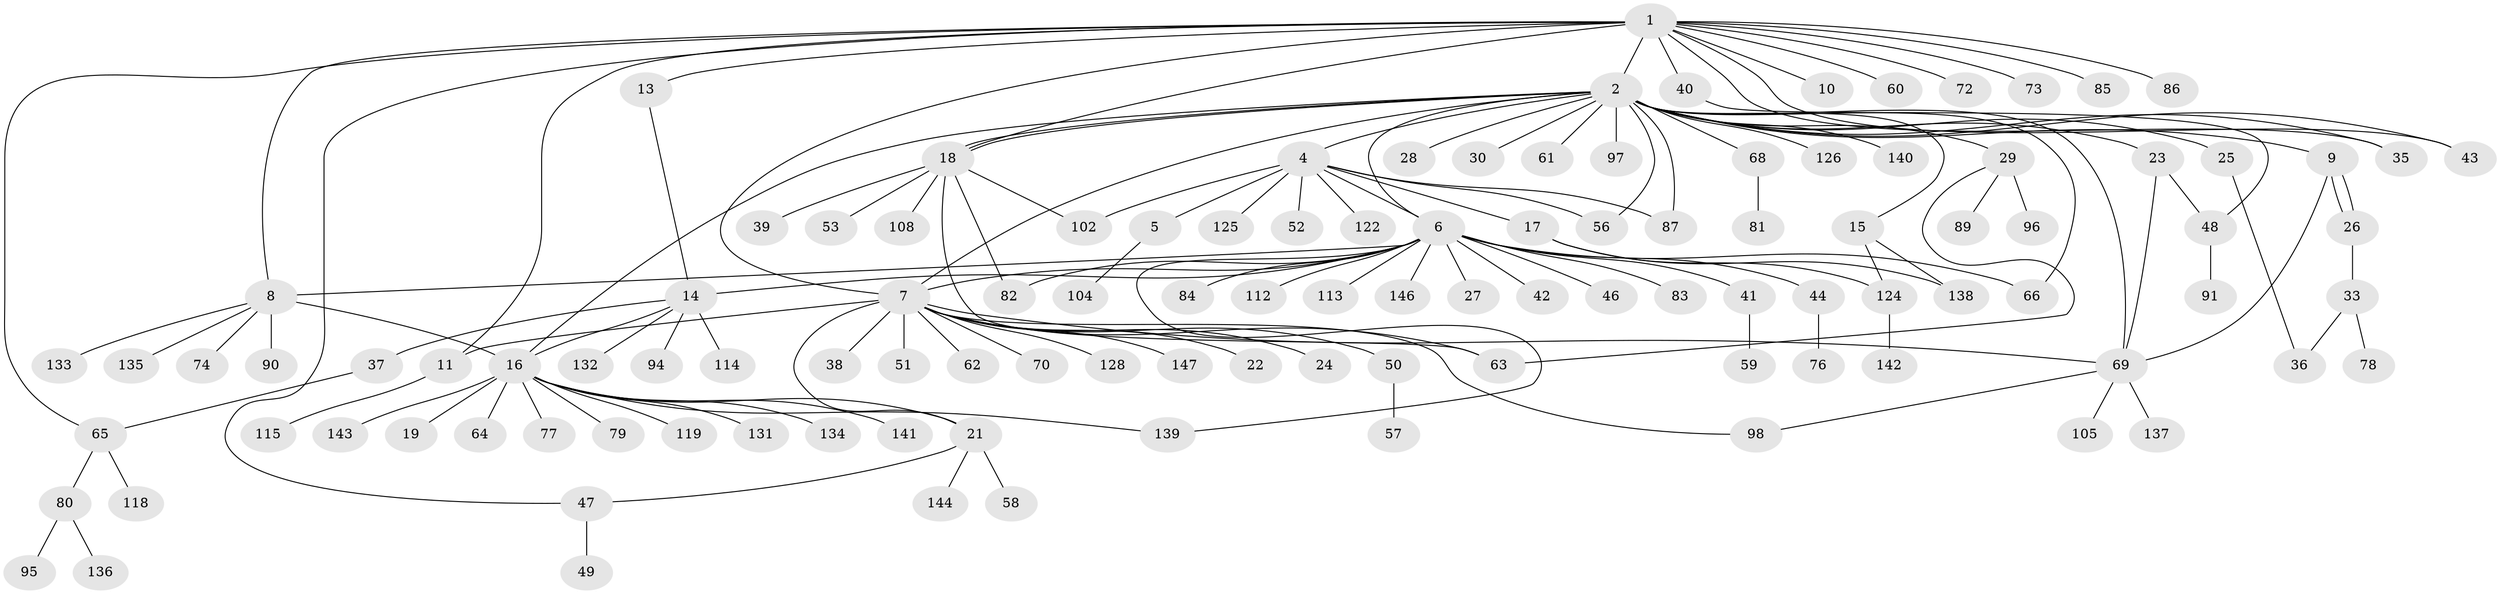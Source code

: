 // original degree distribution, {19: 0.006756756756756757, 22: 0.006756756756756757, 9: 0.006756756756756757, 7: 0.033783783783783786, 2: 0.19594594594594594, 18: 0.006756756756756757, 13: 0.013513513513513514, 4: 0.04054054054054054, 1: 0.5540540540540541, 6: 0.013513513513513514, 10: 0.006756756756756757, 3: 0.10135135135135136, 5: 0.013513513513513514}
// Generated by graph-tools (version 1.1) at 2025/11/02/27/25 16:11:14]
// undirected, 114 vertices, 145 edges
graph export_dot {
graph [start="1"]
  node [color=gray90,style=filled];
  1 [super="+34"];
  2 [super="+3"];
  4 [super="+75"];
  5;
  6 [super="+12"];
  7 [super="+20"];
  8 [super="+107"];
  9;
  10;
  11 [super="+55"];
  13;
  14;
  15 [super="+67"];
  16 [super="+31"];
  17 [super="+93"];
  18 [super="+106"];
  19 [super="+120"];
  21 [super="+32"];
  22 [super="+88"];
  23;
  24;
  25 [super="+99"];
  26;
  27 [super="+92"];
  28;
  29 [super="+130"];
  30;
  33 [super="+71"];
  35 [super="+54"];
  36 [super="+101"];
  37 [super="+100"];
  38 [super="+45"];
  39 [super="+116"];
  40;
  41;
  42;
  43;
  44;
  46;
  47;
  48 [super="+129"];
  49 [super="+110"];
  50 [super="+109"];
  51;
  52;
  53;
  56;
  57;
  58;
  59;
  60;
  61;
  62;
  63;
  64;
  65 [super="+117"];
  66;
  68;
  69 [super="+123"];
  70;
  72;
  73;
  74 [super="+127"];
  76;
  77;
  78;
  79;
  80 [super="+148"];
  81;
  82 [super="+111"];
  83;
  84;
  85;
  86;
  87 [super="+103"];
  89;
  90;
  91;
  94;
  95;
  96;
  97;
  98;
  102 [super="+121"];
  104;
  105;
  108;
  112;
  113;
  114;
  115;
  118;
  119;
  122;
  124;
  125;
  126;
  128;
  131;
  132;
  133;
  134;
  135;
  136;
  137;
  138;
  139 [super="+145"];
  140;
  141;
  142;
  143;
  144;
  146;
  147;
  1 -- 2 [weight=2];
  1 -- 10;
  1 -- 11;
  1 -- 13;
  1 -- 18;
  1 -- 35;
  1 -- 40;
  1 -- 43;
  1 -- 47;
  1 -- 60;
  1 -- 65;
  1 -- 72;
  1 -- 73;
  1 -- 85;
  1 -- 86;
  1 -- 7;
  1 -- 8;
  2 -- 4;
  2 -- 6 [weight=2];
  2 -- 7;
  2 -- 15;
  2 -- 16;
  2 -- 18;
  2 -- 18;
  2 -- 25;
  2 -- 28;
  2 -- 29;
  2 -- 30;
  2 -- 35;
  2 -- 43;
  2 -- 56;
  2 -- 66;
  2 -- 68;
  2 -- 87;
  2 -- 97;
  2 -- 126;
  2 -- 140;
  2 -- 69;
  2 -- 23;
  2 -- 9;
  2 -- 61;
  4 -- 5;
  4 -- 6 [weight=2];
  4 -- 17;
  4 -- 52;
  4 -- 102;
  4 -- 56;
  4 -- 87 [weight=2];
  4 -- 122;
  4 -- 125;
  5 -- 104;
  6 -- 8;
  6 -- 14;
  6 -- 27;
  6 -- 41;
  6 -- 42;
  6 -- 46;
  6 -- 82;
  6 -- 84;
  6 -- 113;
  6 -- 139;
  6 -- 146;
  6 -- 112;
  6 -- 66;
  6 -- 83;
  6 -- 7;
  6 -- 44;
  7 -- 38;
  7 -- 50;
  7 -- 51;
  7 -- 62;
  7 -- 63;
  7 -- 69;
  7 -- 70;
  7 -- 98;
  7 -- 128;
  7 -- 147;
  7 -- 22;
  7 -- 24;
  7 -- 21;
  7 -- 11;
  8 -- 74;
  8 -- 90;
  8 -- 133;
  8 -- 135;
  8 -- 16;
  9 -- 26;
  9 -- 26;
  9 -- 69;
  11 -- 115;
  13 -- 14;
  14 -- 16;
  14 -- 37;
  14 -- 94;
  14 -- 114;
  14 -- 132;
  15 -- 124;
  15 -- 138;
  16 -- 19;
  16 -- 21;
  16 -- 64;
  16 -- 77;
  16 -- 79;
  16 -- 119;
  16 -- 134;
  16 -- 139;
  16 -- 141;
  16 -- 143;
  16 -- 131;
  17 -- 124;
  17 -- 138;
  18 -- 39;
  18 -- 53;
  18 -- 63;
  18 -- 82;
  18 -- 102;
  18 -- 108;
  21 -- 144;
  21 -- 58;
  21 -- 47;
  23 -- 48;
  23 -- 69;
  25 -- 36;
  26 -- 33;
  29 -- 63;
  29 -- 89;
  29 -- 96;
  33 -- 36;
  33 -- 78;
  37 -- 65;
  40 -- 48;
  41 -- 59;
  44 -- 76;
  47 -- 49;
  48 -- 91;
  50 -- 57;
  65 -- 80;
  65 -- 118;
  68 -- 81;
  69 -- 105;
  69 -- 137;
  69 -- 98;
  80 -- 95;
  80 -- 136;
  124 -- 142;
}
